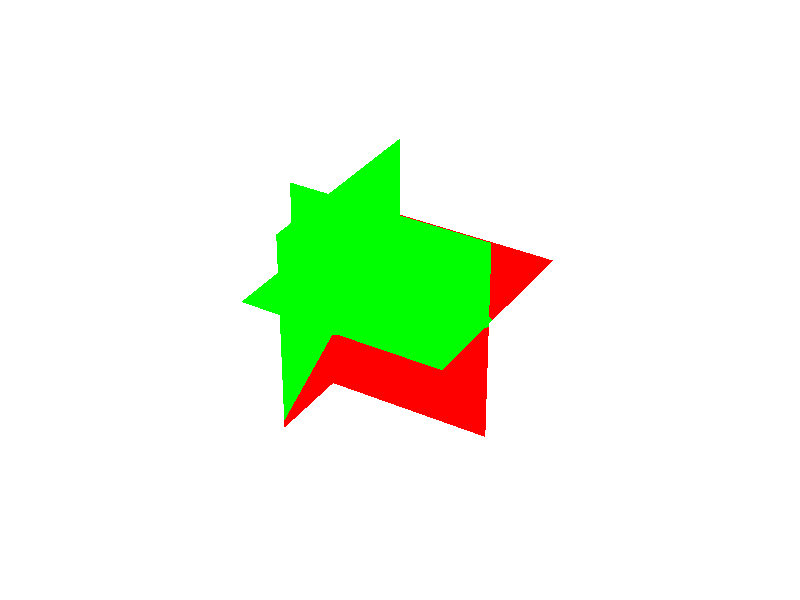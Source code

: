#version 3.7;
#include "shapes.inc"
background {color rgb<1.000000,1.000000,1.000000>}
camera {
perspective
right x*image_width/image_height
location <3.962000, 4.827000, -5.270000>
look_at <0.500000, 0.500000, 0.500000>
angle 25.000000
sky <0.000000, 1.000000, 0.000000>
}
light_source { <3.962000, 4.827000, -5.270000> rgb<1.000000, 1.000000, 1.000000> shadowless}

global_settings { assumed_gamma 2.2 }
union {

mesh2 {
  vertex_vectors {
    66,
    <0.200000000000,1.000000000000,0.263682432188>,
    <0.200000000000,0.990576173961,0.271920923559>,
    <0.200000000000,1.000000000000,0.282506298682>,
    <0.200000000000,0.372491969254,0.000000000000>,
    <0.200000000000,0.218621860908,0.072667256299>,
    <0.200000000000,0.220348301825,0.000000000000>,
    <0.200000000000,0.135259824861,0.000000000000>,
    <0.200000000000,0.135259824861,0.025868850448>,
    <0.200000000000,0.744676340010,0.000000000000>,
    <0.200000000000,0.749331489739,0.063993066893>,
    <0.200000000000,0.556581406767,0.000000000000>,
    <0.200000000000,0.588624568034,0.309400390631>,
    <0.200000000000,1.000000000000,0.312242205564>,
    <0.200000000000,0.822479702408,0.502963452710>,
    <0.200000000000,1.000000000000,0.603256387395>,
    <0.200000000000,0.122916146549,0.107733819997>,
    <0.200000000000,0.220685764652,0.162970331290>,
    <0.200000000000,0.917382683159,0.300401026856>,
    <0.200000000000,0.786437871427,0.000000000000>,
    <0.200000000000,0.000000000000,0.000000000000>,
    <0.200000000000,0.000000000000,0.038290374798>,
    <0.200000000000,0.288869193856,0.201491651412>,
    <0.200000000000,0.502075109563,0.033930014252>,
    <0.200000000000,0.536881607398,0.341610235767>,
    <0.200000000000,0.800283999067,0.000000000000>,
    <0.200000000000,1.000000000000,0.000000000000>,
    <0.200000000000,0.748107697292,0.460945797530>,
    <0.200000000000,0.588624568034,0.370843249917>,
    <0.200000000000,0.810884516404,0.477833217321>,
    <0.200000000000,0.800826605149,0.490730188690>,
    <0.200000000000,0.502075109563,0.000000000000>,
    <0.200000000000,0.195975409179,1.000000000000>,
    <0.200000000000,0.016949107104,0.760627076598>,
    <0.200000000000,0.000000000000,0.785583949841>,
    <0.200000000000,0.411551887774,0.456955465182>,
    <0.200000000000,0.530314240927,0.391530042883>,
    <0.200000000000,0.277087844467,0.291043938715>,
    <0.200000000000,0.000000000000,0.758512108833>,
    <0.200000000000,0.000000000000,0.519812098541>,
    <0.200000000000,0.054298546139,0.526587657518>,
    <0.200000000000,0.439833282667,1.000000000000>,
    <0.200000000000,0.406608156985,0.924902976434>,
    <0.200000000000,0.932602269664,0.675991392010>,
    <0.200000000000,1.000000000000,0.689319270570>,
    <0.200000000000,0.163961873901,0.180481183154>,
    <0.200000000000,0.000000000000,0.087521368267>,
    <0.200000000000,1.000000000000,0.893395879523>,
    <0.200000000000,1.000000000000,0.795923391048>,
    <0.200000000000,0.823859037125,0.961371414905>,
    <0.200000000000,0.784233994082,0.716990004997>,
    <0.200000000000,0.501186932227,0.598222097173>,
    <0.200000000000,0.556137942891,0.432228716311>,
    <0.200000000000,0.313949603279,0.594180129907>,
    <0.200000000000,0.097994970055,0.465152342222>,
    <0.200000000000,0.000000000000,0.433084131163>,
    <0.200000000000,0.524059488623,1.000000000000>,
    <0.200000000000,0.754573902165,1.000000000000>,
    <0.200000000000,0.485343463756,0.926602667059>,
    <0.200000000000,0.743618229991,0.979230380161>,
    <0.200000000000,0.765075313304,0.980338679613>,
    <0.200000000000,0.778407823755,1.000000000000>,
    <0.200000000000,0.000000000000,0.160579235976>,
    <0.200000000000,0.163961873901,0.254024207005>,
    <0.200000000000,1.000000000000,1.000000000000>,
    <0.200000000000,0.617424391798,0.651427439047>,
    <0.200000000000,0.000000000000,1.000000000000> 
  }
  texture_list {
    102,
    texture{pigment{rgb<1.000000000000,0.000000000000,0.000000000000>} finish {ambient 0.600000 diffuse 0.600000 reflection 0.000000}}
    texture{pigment{rgb<1.000000000000,0.000000000000,0.000000000000>} finish {ambient 0.600000 diffuse 0.600000 reflection 0.000000}}
    texture{pigment{rgb<1.000000000000,0.000000000000,0.000000000000>} finish {ambient 0.600000 diffuse 0.600000 reflection 0.000000}}
    texture{pigment{rgb<1.000000000000,0.000000000000,0.000000000000>} finish {ambient 0.600000 diffuse 0.600000 reflection 0.000000}}
    texture{pigment{rgb<1.000000000000,0.000000000000,0.000000000000>} finish {ambient 0.600000 diffuse 0.600000 reflection 0.000000}}
    texture{pigment{rgb<1.000000000000,0.000000000000,0.000000000000>} finish {ambient 0.600000 diffuse 0.600000 reflection 0.000000}}
    texture{pigment{rgb<1.000000000000,0.000000000000,0.000000000000>} finish {ambient 0.600000 diffuse 0.600000 reflection 0.000000}}
    texture{pigment{rgb<1.000000000000,0.000000000000,0.000000000000>} finish {ambient 0.600000 diffuse 0.600000 reflection 0.000000}}
    texture{pigment{rgb<1.000000000000,0.000000000000,0.000000000000>} finish {ambient 0.600000 diffuse 0.600000 reflection 0.000000}}
    texture{pigment{rgb<1.000000000000,0.000000000000,0.000000000000>} finish {ambient 0.600000 diffuse 0.600000 reflection 0.000000}}
    texture{pigment{rgb<1.000000000000,0.000000000000,0.000000000000>} finish {ambient 0.600000 diffuse 0.600000 reflection 0.000000}}
    texture{pigment{rgb<1.000000000000,0.000000000000,0.000000000000>} finish {ambient 0.600000 diffuse 0.600000 reflection 0.000000}}
    texture{pigment{rgb<1.000000000000,0.000000000000,0.000000000000>} finish {ambient 0.600000 diffuse 0.600000 reflection 0.000000}}
    texture{pigment{rgb<1.000000000000,0.000000000000,0.000000000000>} finish {ambient 0.600000 diffuse 0.600000 reflection 0.000000}}
    texture{pigment{rgb<1.000000000000,0.000000000000,0.000000000000>} finish {ambient 0.600000 diffuse 0.600000 reflection 0.000000}}
    texture{pigment{rgb<1.000000000000,0.000000000000,0.000000000000>} finish {ambient 0.600000 diffuse 0.600000 reflection 0.000000}}
    texture{pigment{rgb<1.000000000000,0.000000000000,0.000000000000>} finish {ambient 0.600000 diffuse 0.600000 reflection 0.000000}}
    texture{pigment{rgb<1.000000000000,0.000000000000,0.000000000000>} finish {ambient 0.600000 diffuse 0.600000 reflection 0.000000}}
    texture{pigment{rgb<1.000000000000,0.000000000000,0.000000000000>} finish {ambient 0.600000 diffuse 0.600000 reflection 0.000000}}
    texture{pigment{rgb<1.000000000000,0.000000000000,0.000000000000>} finish {ambient 0.600000 diffuse 0.600000 reflection 0.000000}}
    texture{pigment{rgb<1.000000000000,0.000000000000,0.000000000000>} finish {ambient 0.600000 diffuse 0.600000 reflection 0.000000}}
    texture{pigment{rgb<1.000000000000,0.000000000000,0.000000000000>} finish {ambient 0.600000 diffuse 0.600000 reflection 0.000000}}
    texture{pigment{rgb<1.000000000000,0.000000000000,0.000000000000>} finish {ambient 0.600000 diffuse 0.600000 reflection 0.000000}}
    texture{pigment{rgb<1.000000000000,0.000000000000,0.000000000000>} finish {ambient 0.600000 diffuse 0.600000 reflection 0.000000}}
    texture{pigment{rgb<1.000000000000,0.000000000000,0.000000000000>} finish {ambient 0.600000 diffuse 0.600000 reflection 0.000000}}
    texture{pigment{rgb<1.000000000000,0.000000000000,0.000000000000>} finish {ambient 0.600000 diffuse 0.600000 reflection 0.000000}}
    texture{pigment{rgb<1.000000000000,0.000000000000,0.000000000000>} finish {ambient 0.600000 diffuse 0.600000 reflection 0.000000}}
    texture{pigment{rgb<1.000000000000,0.000000000000,0.000000000000>} finish {ambient 0.600000 diffuse 0.600000 reflection 0.000000}}
    texture{pigment{rgb<1.000000000000,0.000000000000,0.000000000000>} finish {ambient 0.600000 diffuse 0.600000 reflection 0.000000}}
    texture{pigment{rgb<1.000000000000,0.000000000000,0.000000000000>} finish {ambient 0.600000 diffuse 0.600000 reflection 0.000000}}
    texture{pigment{rgb<1.000000000000,0.000000000000,0.000000000000>} finish {ambient 0.600000 diffuse 0.600000 reflection 0.000000}}
    texture{pigment{rgb<1.000000000000,0.000000000000,0.000000000000>} finish {ambient 0.600000 diffuse 0.600000 reflection 0.000000}}
    texture{pigment{rgb<1.000000000000,0.000000000000,0.000000000000>} finish {ambient 0.600000 diffuse 0.600000 reflection 0.000000}}
    texture{pigment{rgb<1.000000000000,0.000000000000,0.000000000000>} finish {ambient 0.600000 diffuse 0.600000 reflection 0.000000}}
    texture{pigment{rgb<1.000000000000,0.000000000000,0.000000000000>} finish {ambient 0.600000 diffuse 0.600000 reflection 0.000000}}
    texture{pigment{rgb<1.000000000000,0.000000000000,0.000000000000>} finish {ambient 0.600000 diffuse 0.600000 reflection 0.000000}}
    texture{pigment{rgb<1.000000000000,0.000000000000,0.000000000000>} finish {ambient 0.600000 diffuse 0.600000 reflection 0.000000}}
    texture{pigment{rgb<0.000000000000,1.000000000000,0.000000000000>} finish {ambient 0.600000 diffuse 0.600000 reflection 0.000000}}
    texture{pigment{rgb<0.000000000000,1.000000000000,0.000000000000>} finish {ambient 0.600000 diffuse 0.600000 reflection 0.000000}}
    texture{pigment{rgb<0.000000000000,1.000000000000,0.000000000000>} finish {ambient 0.600000 diffuse 0.600000 reflection 0.000000}}
    texture{pigment{rgb<0.000000000000,1.000000000000,0.000000000000>} finish {ambient 0.600000 diffuse 0.600000 reflection 0.000000}}
    texture{pigment{rgb<0.000000000000,1.000000000000,0.000000000000>} finish {ambient 0.600000 diffuse 0.600000 reflection 0.000000}}
    texture{pigment{rgb<0.000000000000,1.000000000000,0.000000000000>} finish {ambient 0.600000 diffuse 0.600000 reflection 0.000000}}
    texture{pigment{rgb<0.000000000000,1.000000000000,0.000000000000>} finish {ambient 0.600000 diffuse 0.600000 reflection 0.000000}}
    texture{pigment{rgb<0.000000000000,1.000000000000,0.000000000000>} finish {ambient 0.600000 diffuse 0.600000 reflection 0.000000}}
    texture{pigment{rgb<0.000000000000,1.000000000000,0.000000000000>} finish {ambient 0.600000 diffuse 0.600000 reflection 0.000000}}
    texture{pigment{rgb<0.000000000000,1.000000000000,0.000000000000>} finish {ambient 0.600000 diffuse 0.600000 reflection 0.000000}}
    texture{pigment{rgb<0.000000000000,1.000000000000,0.000000000000>} finish {ambient 0.600000 diffuse 0.600000 reflection 0.000000}}
    texture{pigment{rgb<0.000000000000,1.000000000000,0.000000000000>} finish {ambient 0.600000 diffuse 0.600000 reflection 0.000000}}
    texture{pigment{rgb<0.000000000000,1.000000000000,0.000000000000>} finish {ambient 0.600000 diffuse 0.600000 reflection 0.000000}}
    texture{pigment{rgb<0.000000000000,1.000000000000,0.000000000000>} finish {ambient 0.600000 diffuse 0.600000 reflection 0.000000}}
    texture{pigment{rgb<0.000000000000,1.000000000000,0.000000000000>} finish {ambient 0.600000 diffuse 0.600000 reflection 0.000000}}
    texture{pigment{rgb<0.000000000000,1.000000000000,0.000000000000>} finish {ambient 0.600000 diffuse 0.600000 reflection 0.000000}}
    texture{pigment{rgb<0.000000000000,1.000000000000,0.000000000000>} finish {ambient 0.600000 diffuse 0.600000 reflection 0.000000}}
    texture{pigment{rgb<0.000000000000,1.000000000000,0.000000000000>} finish {ambient 0.600000 diffuse 0.600000 reflection 0.000000}}
    texture{pigment{rgb<0.000000000000,1.000000000000,0.000000000000>} finish {ambient 0.600000 diffuse 0.600000 reflection 0.000000}}
    texture{pigment{rgb<0.000000000000,1.000000000000,0.000000000000>} finish {ambient 0.600000 diffuse 0.600000 reflection 0.000000}}
    texture{pigment{rgb<0.000000000000,1.000000000000,0.000000000000>} finish {ambient 0.600000 diffuse 0.600000 reflection 0.000000}}
    texture{pigment{rgb<0.000000000000,1.000000000000,0.000000000000>} finish {ambient 0.600000 diffuse 0.600000 reflection 0.000000}}
    texture{pigment{rgb<0.000000000000,1.000000000000,0.000000000000>} finish {ambient 0.600000 diffuse 0.600000 reflection 0.000000}}
    texture{pigment{rgb<0.000000000000,1.000000000000,0.000000000000>} finish {ambient 0.600000 diffuse 0.600000 reflection 0.000000}}
    texture{pigment{rgb<0.000000000000,1.000000000000,0.000000000000>} finish {ambient 0.600000 diffuse 0.600000 reflection 0.000000}}
    texture{pigment{rgb<0.000000000000,1.000000000000,0.000000000000>} finish {ambient 0.600000 diffuse 0.600000 reflection 0.000000}}
    texture{pigment{rgb<0.000000000000,1.000000000000,0.000000000000>} finish {ambient 0.600000 diffuse 0.600000 reflection 0.000000}}
    texture{pigment{rgb<0.000000000000,1.000000000000,0.000000000000>} finish {ambient 0.600000 diffuse 0.600000 reflection 0.000000}}
    texture{pigment{rgb<0.000000000000,1.000000000000,0.000000000000>} finish {ambient 0.600000 diffuse 0.600000 reflection 0.000000}}
    texture{pigment{rgb<0.000000000000,1.000000000000,0.000000000000>} finish {ambient 0.600000 diffuse 0.600000 reflection 0.000000}}
    texture{pigment{rgb<0.000000000000,1.000000000000,0.000000000000>} finish {ambient 0.600000 diffuse 0.600000 reflection 0.000000}}
    texture{pigment{rgb<0.000000000000,1.000000000000,0.000000000000>} finish {ambient 0.600000 diffuse 0.600000 reflection 0.000000}}
    texture{pigment{rgb<0.000000000000,1.000000000000,0.000000000000>} finish {ambient 0.600000 diffuse 0.600000 reflection 0.000000}}
    texture{pigment{rgb<0.000000000000,1.000000000000,0.000000000000>} finish {ambient 0.600000 diffuse 0.600000 reflection 0.000000}}
    texture{pigment{rgb<0.000000000000,1.000000000000,0.000000000000>} finish {ambient 0.600000 diffuse 0.600000 reflection 0.000000}}
    texture{pigment{rgb<0.000000000000,1.000000000000,0.000000000000>} finish {ambient 0.600000 diffuse 0.600000 reflection 0.000000}}
    texture{pigment{rgb<0.000000000000,1.000000000000,0.000000000000>} finish {ambient 0.600000 diffuse 0.600000 reflection 0.000000}}
    texture{pigment{rgb<0.000000000000,1.000000000000,0.000000000000>} finish {ambient 0.600000 diffuse 0.600000 reflection 0.000000}}
    texture{pigment{rgb<0.000000000000,1.000000000000,0.000000000000>} finish {ambient 0.600000 diffuse 0.600000 reflection 0.000000}}
    texture{pigment{rgb<0.000000000000,1.000000000000,0.000000000000>} finish {ambient 0.600000 diffuse 0.600000 reflection 0.000000}}
    texture{pigment{rgb<0.000000000000,1.000000000000,0.000000000000>} finish {ambient 0.600000 diffuse 0.600000 reflection 0.000000}}
    texture{pigment{rgb<0.000000000000,1.000000000000,0.000000000000>} finish {ambient 0.600000 diffuse 0.600000 reflection 0.000000}}
    texture{pigment{rgb<0.000000000000,1.000000000000,0.000000000000>} finish {ambient 0.600000 diffuse 0.600000 reflection 0.000000}}
    texture{pigment{rgb<0.000000000000,1.000000000000,0.000000000000>} finish {ambient 0.600000 diffuse 0.600000 reflection 0.000000}}
    texture{pigment{rgb<0.000000000000,1.000000000000,0.000000000000>} finish {ambient 0.600000 diffuse 0.600000 reflection 0.000000}}
    texture{pigment{rgb<0.000000000000,1.000000000000,0.000000000000>} finish {ambient 0.600000 diffuse 0.600000 reflection 0.000000}}
    texture{pigment{rgb<0.000000000000,1.000000000000,0.000000000000>} finish {ambient 0.600000 diffuse 0.600000 reflection 0.000000}}
    texture{pigment{rgb<0.000000000000,1.000000000000,0.000000000000>} finish {ambient 0.600000 diffuse 0.600000 reflection 0.000000}}
    texture{pigment{rgb<0.000000000000,1.000000000000,0.000000000000>} finish {ambient 0.600000 diffuse 0.600000 reflection 0.000000}}
    texture{pigment{rgb<0.000000000000,1.000000000000,0.000000000000>} finish {ambient 0.600000 diffuse 0.600000 reflection 0.000000}}
    texture{pigment{rgb<0.000000000000,1.000000000000,0.000000000000>} finish {ambient 0.600000 diffuse 0.600000 reflection 0.000000}}
    texture{pigment{rgb<0.000000000000,1.000000000000,0.000000000000>} finish {ambient 0.600000 diffuse 0.600000 reflection 0.000000}}
    texture{pigment{rgb<0.000000000000,1.000000000000,0.000000000000>} finish {ambient 0.600000 diffuse 0.600000 reflection 0.000000}}
    texture{pigment{rgb<0.000000000000,1.000000000000,0.000000000000>} finish {ambient 0.600000 diffuse 0.600000 reflection 0.000000}}
    texture{pigment{rgb<0.000000000000,1.000000000000,0.000000000000>} finish {ambient 0.600000 diffuse 0.600000 reflection 0.000000}}
    texture{pigment{rgb<0.000000000000,1.000000000000,0.000000000000>} finish {ambient 0.600000 diffuse 0.600000 reflection 0.000000}}
    texture{pigment{rgb<0.000000000000,1.000000000000,0.000000000000>} finish {ambient 0.600000 diffuse 0.600000 reflection 0.000000}}
    texture{pigment{rgb<0.000000000000,1.000000000000,0.000000000000>} finish {ambient 0.600000 diffuse 0.600000 reflection 0.000000}}
    texture{pigment{rgb<0.000000000000,1.000000000000,0.000000000000>} finish {ambient 0.600000 diffuse 0.600000 reflection 0.000000}}
    texture{pigment{rgb<0.000000000000,1.000000000000,0.000000000000>} finish {ambient 0.600000 diffuse 0.600000 reflection 0.000000}}
    texture{pigment{rgb<0.000000000000,1.000000000000,0.000000000000>} finish {ambient 0.600000 diffuse 0.600000 reflection 0.000000}}
    texture{pigment{rgb<0.000000000000,1.000000000000,0.000000000000>} finish {ambient 0.600000 diffuse 0.600000 reflection 0.000000}}
    texture{pigment{rgb<0.000000000000,1.000000000000,0.000000000000>} finish {ambient 0.600000 diffuse 0.600000 reflection 0.000000}}
    texture{pigment{rgb<0.000000000000,1.000000000000,0.000000000000>} finish {ambient 0.600000 diffuse 0.600000 reflection 0.000000}}
    texture{pigment{rgb<0.000000000000,1.000000000000,0.000000000000>} finish {ambient 0.600000 diffuse 0.600000 reflection 0.000000}}
  }
  face_indices {
    102,
    <0,1,2>,0,
    <3,4,5>,1,
    <6,7,5>,2,
    <8,9,10>,3,
    <10,9,11>,4,
    <7,5,4>,5,
    <12,13,14>,6,
    <15,4,16>,7,
    <1,17,18>,8,
    <18,17,9>,9,
    <19,20,6>,10,
    <6,20,7>,11,
    <21,22,23>,12,
    <24,0,25>,13,
    <3,4,22>,14,
    <22,4,21>,15,
    <17,26,27>,16,
    <28,26,2>,17,
    <2,26,17>,18,
    <9,27,11>,19,
    <13,28,29>,20,
    <4,16,21>,21,
    <15,20,4>,22,
    <4,20,7>,23,
    <30,10,22>,24,
    <9,17,27>,25,
    <2,1,17>,26,
    <28,26,29>,27,
    <3,30,22>,28,
    <8,18,9>,29,
    <12,2,13>,30,
    <13,2,28>,31,
    <18,24,1>,32,
    <1,24,0>,33,
    <11,23,27>,34,
    <23,22,11>,35,
    <11,22,10>,36,
    <31,32,31>,37,
    <31,32,33>,38,
    <34,35,36>,39,
    <37,38,32>,40,
    <32,38,39>,41,
    <31,40,31>,42,
    <31,40,41>,43,
    <14,42,43>,44,
    <31,41,32>,45,
    <15,20,44>,46,
    <44,20,45>,47,
    <46,47,48>,48,
    <29,49,13>,49,
    <34,35,50>,50,
    <50,35,51>,51,
    <31,31,31>,52,
    <14,13,42>,53,
    <42,47,43>,54,
    <15,44,16>,55,
    <52,34,50>,56,
    <34,53,36>,57,
    <38,54,39>,58,
    <55,56,57>,59,
    <57,56,58>,60,
    <37,32,33>,61,
    <59,48,60>,62,
    <61,62,45>,63,
    <45,62,44>,64,
    <46,48,63>,65,
    <63,48,60>,66,
    <62,21,36>,67,
    <62,16,44>,68,
    <61,54,62>,69,
    <35,36,23>,70,
    <23,36,21>,71,
    <27,35,51>,72,
    <29,26,64>,73,
    <64,26,51>,74,
    <64,50,51>,75,
    <53,34,39>,76,
    <39,34,52>,77,
    <55,40,57>,78,
    <54,62,53>,79,
    <53,62,36>,80,
    <41,52,57>,81,
    <57,52,50>,82,
    <52,39,32>,83,
    <21,62,16>,84,
    <54,39,53>,85,
    <57,64,58>,86,
    <49,59,58>,87,
    <56,59,58>,88,
    <29,49,64>,89,
    <64,49,58>,90,
    <59,42,48>,91,
    <48,42,47>,92,
    <27,23,35>,93,
    <49,13,59>,94,
    <59,13,42>,95,
    <56,59,60>,96,
    <26,27,51>,97,
    <64,57,50>,98,
    <40,41,57>,99,
    <31,33,65>,100,
    <32,41,52>,101 
  }
}
mesh2 {
  vertex_vectors {
    64,
    <0.264344075095,0.400000000000,0.090459085695>,
    <0.413180085234,0.400000000000,0.093665305048>,
    <0.335073483879,0.400000000000,0.000000000000>,
    <0.467824905774,0.400000000000,0.000000000000>,
    <0.208080189267,0.400000000000,0.000000000000>,
    <0.533748835864,0.400000000000,0.174354005938>,
    <0.703474714338,0.400000000000,0.000000000000>,
    <0.759903030761,0.400000000000,0.486735773925>,
    <0.724581924429,0.400000000000,0.472702097819>,
    <0.757472480225,0.400000000000,0.314281041805>,
    <0.924417452966,0.400000000000,0.279030364647>,
    <0.821038794094,0.400000000000,0.056448461689>,
    <1.000000000000,0.400000000000,0.582130382145>,
    <1.000000000000,0.400000000000,0.507744864412>,
    <0.806976610408,0.400000000000,0.505438907506>,
    <1.000000000000,0.400000000000,0.395998337166>,
    <0.789599663921,0.400000000000,0.000000000000>,
    <1.000000000000,0.400000000000,0.000000000000>,
    <1.000000000000,0.400000000000,0.081946754052>,
    <1.000000000000,0.400000000000,0.221356745374>,
    <0.755900674136,0.400000000000,0.000000000000>,
    <0.676784415358,0.400000000000,0.137334080706>,
    <0.003898418349,0.400000000000,0.186362287154>,
    <0.266192541741,0.400000000000,0.290576202135>,
    <0.429825647572,0.400000000000,0.355590417316>,
    <0.001729739023,0.400000000000,0.183941163808>,
    <0.000000000000,0.400000000000,0.184813379260>,
    <0.521786730054,0.400000000000,0.392128118990>,
    <0.000000000000,0.400000000000,0.000624071195>,
    <0.000000000000,0.400000000000,0.000000000000>,
    <0.001729739023,0.400000000000,0.000000000000>,
    <0.720665034987,0.400000000000,0.559788745618>,
    <0.759469936889,0.400000000000,0.602588990924>,
    <0.742230157008,0.400000000000,0.508125175775>,
    <0.330243298469,0.400000000000,1.000000000000>,
    <0.488589801194,0.400000000000,0.623063911894>,
    <0.529285749551,0.400000000000,1.000000000000>,
    <0.758893541429,0.400000000000,0.506642891048>,
    <0.151133444924,0.400000000000,0.461223938351>,
    <0.043034296768,0.400000000000,0.456588668583>,
    <1.000000000000,0.400000000000,0.754746011577>,
    <0.788624747205,0.400000000000,0.535891853752>,
    <0.833888037597,0.400000000000,0.919971817454>,
    <0.750708394885,0.400000000000,0.891287608358>,
    <0.752945482279,0.400000000000,1.000000000000>,
    <0.249297190994,0.400000000000,1.000000000000>,
    <0.125195677714,0.400000000000,1.000000000000>,
    <0.193545664764,0.400000000000,0.917735221257>,
    <0.259766621932,0.400000000000,0.962692443023>,
    <0.619692835544,0.400000000000,1.000000000000>,
    <0.499109864315,0.400000000000,0.473901143052>,
    <0.462117905030,0.400000000000,0.435981392370>,
    <0.452645546700,0.400000000000,0.488114644919>,
    <0.000000000000,0.400000000000,0.530732534978>,
    <0.000000000000,0.400000000000,0.707074009218>,
    <0.353513516203,0.400000000000,0.510809889374>,
    <0.000000000000,0.400000000000,0.186990664414>,
    <0.000000000000,0.400000000000,0.202854334887>,
    <0.000000000000,0.400000000000,0.461750336639>,
    <1.000000000000,0.400000000000,0.919655872937>,
    <0.000000000000,0.400000000000,1.000000000000>,
    <0.000000000000,0.400000000000,0.892482178441>,
    <1.000000000000,0.400000000000,1.000000000000>,
    <0.833888037597,0.400000000000,1.000000000000> 
  }
  texture_list {
    93,
    texture{pigment{rgb<1.000000000000,0.000000000000,0.000000000000>} finish {ambient 0.600000 diffuse 0.600000 reflection 0.000000}}
    texture{pigment{rgb<1.000000000000,0.000000000000,0.000000000000>} finish {ambient 0.600000 diffuse 0.600000 reflection 0.000000}}
    texture{pigment{rgb<1.000000000000,0.000000000000,0.000000000000>} finish {ambient 0.600000 diffuse 0.600000 reflection 0.000000}}
    texture{pigment{rgb<1.000000000000,0.000000000000,0.000000000000>} finish {ambient 0.600000 diffuse 0.600000 reflection 0.000000}}
    texture{pigment{rgb<1.000000000000,0.000000000000,0.000000000000>} finish {ambient 0.600000 diffuse 0.600000 reflection 0.000000}}
    texture{pigment{rgb<1.000000000000,0.000000000000,0.000000000000>} finish {ambient 0.600000 diffuse 0.600000 reflection 0.000000}}
    texture{pigment{rgb<1.000000000000,0.000000000000,0.000000000000>} finish {ambient 0.600000 diffuse 0.600000 reflection 0.000000}}
    texture{pigment{rgb<1.000000000000,0.000000000000,0.000000000000>} finish {ambient 0.600000 diffuse 0.600000 reflection 0.000000}}
    texture{pigment{rgb<1.000000000000,0.000000000000,0.000000000000>} finish {ambient 0.600000 diffuse 0.600000 reflection 0.000000}}
    texture{pigment{rgb<1.000000000000,0.000000000000,0.000000000000>} finish {ambient 0.600000 diffuse 0.600000 reflection 0.000000}}
    texture{pigment{rgb<1.000000000000,0.000000000000,0.000000000000>} finish {ambient 0.600000 diffuse 0.600000 reflection 0.000000}}
    texture{pigment{rgb<1.000000000000,0.000000000000,0.000000000000>} finish {ambient 0.600000 diffuse 0.600000 reflection 0.000000}}
    texture{pigment{rgb<1.000000000000,0.000000000000,0.000000000000>} finish {ambient 0.600000 diffuse 0.600000 reflection 0.000000}}
    texture{pigment{rgb<1.000000000000,0.000000000000,0.000000000000>} finish {ambient 0.600000 diffuse 0.600000 reflection 0.000000}}
    texture{pigment{rgb<1.000000000000,0.000000000000,0.000000000000>} finish {ambient 0.600000 diffuse 0.600000 reflection 0.000000}}
    texture{pigment{rgb<1.000000000000,0.000000000000,0.000000000000>} finish {ambient 0.600000 diffuse 0.600000 reflection 0.000000}}
    texture{pigment{rgb<1.000000000000,0.000000000000,0.000000000000>} finish {ambient 0.600000 diffuse 0.600000 reflection 0.000000}}
    texture{pigment{rgb<1.000000000000,0.000000000000,0.000000000000>} finish {ambient 0.600000 diffuse 0.600000 reflection 0.000000}}
    texture{pigment{rgb<1.000000000000,0.000000000000,0.000000000000>} finish {ambient 0.600000 diffuse 0.600000 reflection 0.000000}}
    texture{pigment{rgb<1.000000000000,0.000000000000,0.000000000000>} finish {ambient 0.600000 diffuse 0.600000 reflection 0.000000}}
    texture{pigment{rgb<1.000000000000,0.000000000000,0.000000000000>} finish {ambient 0.600000 diffuse 0.600000 reflection 0.000000}}
    texture{pigment{rgb<1.000000000000,0.000000000000,0.000000000000>} finish {ambient 0.600000 diffuse 0.600000 reflection 0.000000}}
    texture{pigment{rgb<1.000000000000,0.000000000000,0.000000000000>} finish {ambient 0.600000 diffuse 0.600000 reflection 0.000000}}
    texture{pigment{rgb<1.000000000000,0.000000000000,0.000000000000>} finish {ambient 0.600000 diffuse 0.600000 reflection 0.000000}}
    texture{pigment{rgb<1.000000000000,0.000000000000,0.000000000000>} finish {ambient 0.600000 diffuse 0.600000 reflection 0.000000}}
    texture{pigment{rgb<1.000000000000,0.000000000000,0.000000000000>} finish {ambient 0.600000 diffuse 0.600000 reflection 0.000000}}
    texture{pigment{rgb<1.000000000000,0.000000000000,0.000000000000>} finish {ambient 0.600000 diffuse 0.600000 reflection 0.000000}}
    texture{pigment{rgb<1.000000000000,0.000000000000,0.000000000000>} finish {ambient 0.600000 diffuse 0.600000 reflection 0.000000}}
    texture{pigment{rgb<1.000000000000,0.000000000000,0.000000000000>} finish {ambient 0.600000 diffuse 0.600000 reflection 0.000000}}
    texture{pigment{rgb<1.000000000000,0.000000000000,0.000000000000>} finish {ambient 0.600000 diffuse 0.600000 reflection 0.000000}}
    texture{pigment{rgb<1.000000000000,0.000000000000,0.000000000000>} finish {ambient 0.600000 diffuse 0.600000 reflection 0.000000}}
    texture{pigment{rgb<1.000000000000,0.000000000000,0.000000000000>} finish {ambient 0.600000 diffuse 0.600000 reflection 0.000000}}
    texture{pigment{rgb<1.000000000000,0.000000000000,0.000000000000>} finish {ambient 0.600000 diffuse 0.600000 reflection 0.000000}}
    texture{pigment{rgb<1.000000000000,0.000000000000,0.000000000000>} finish {ambient 0.600000 diffuse 0.600000 reflection 0.000000}}
    texture{pigment{rgb<1.000000000000,0.000000000000,0.000000000000>} finish {ambient 0.600000 diffuse 0.600000 reflection 0.000000}}
    texture{pigment{rgb<1.000000000000,0.000000000000,0.000000000000>} finish {ambient 0.600000 diffuse 0.600000 reflection 0.000000}}
    texture{pigment{rgb<1.000000000000,0.000000000000,0.000000000000>} finish {ambient 0.600000 diffuse 0.600000 reflection 0.000000}}
    texture{pigment{rgb<0.000000000000,1.000000000000,0.000000000000>} finish {ambient 0.600000 diffuse 0.600000 reflection 0.000000}}
    texture{pigment{rgb<0.000000000000,1.000000000000,0.000000000000>} finish {ambient 0.600000 diffuse 0.600000 reflection 0.000000}}
    texture{pigment{rgb<0.000000000000,1.000000000000,0.000000000000>} finish {ambient 0.600000 diffuse 0.600000 reflection 0.000000}}
    texture{pigment{rgb<0.000000000000,1.000000000000,0.000000000000>} finish {ambient 0.600000 diffuse 0.600000 reflection 0.000000}}
    texture{pigment{rgb<0.000000000000,1.000000000000,0.000000000000>} finish {ambient 0.600000 diffuse 0.600000 reflection 0.000000}}
    texture{pigment{rgb<0.000000000000,1.000000000000,0.000000000000>} finish {ambient 0.600000 diffuse 0.600000 reflection 0.000000}}
    texture{pigment{rgb<0.000000000000,1.000000000000,0.000000000000>} finish {ambient 0.600000 diffuse 0.600000 reflection 0.000000}}
    texture{pigment{rgb<0.000000000000,1.000000000000,0.000000000000>} finish {ambient 0.600000 diffuse 0.600000 reflection 0.000000}}
    texture{pigment{rgb<0.000000000000,1.000000000000,0.000000000000>} finish {ambient 0.600000 diffuse 0.600000 reflection 0.000000}}
    texture{pigment{rgb<0.000000000000,1.000000000000,0.000000000000>} finish {ambient 0.600000 diffuse 0.600000 reflection 0.000000}}
    texture{pigment{rgb<0.000000000000,1.000000000000,0.000000000000>} finish {ambient 0.600000 diffuse 0.600000 reflection 0.000000}}
    texture{pigment{rgb<0.000000000000,1.000000000000,0.000000000000>} finish {ambient 0.600000 diffuse 0.600000 reflection 0.000000}}
    texture{pigment{rgb<0.000000000000,1.000000000000,0.000000000000>} finish {ambient 0.600000 diffuse 0.600000 reflection 0.000000}}
    texture{pigment{rgb<0.000000000000,1.000000000000,0.000000000000>} finish {ambient 0.600000 diffuse 0.600000 reflection 0.000000}}
    texture{pigment{rgb<0.000000000000,1.000000000000,0.000000000000>} finish {ambient 0.600000 diffuse 0.600000 reflection 0.000000}}
    texture{pigment{rgb<0.000000000000,1.000000000000,0.000000000000>} finish {ambient 0.600000 diffuse 0.600000 reflection 0.000000}}
    texture{pigment{rgb<0.000000000000,1.000000000000,0.000000000000>} finish {ambient 0.600000 diffuse 0.600000 reflection 0.000000}}
    texture{pigment{rgb<0.000000000000,1.000000000000,0.000000000000>} finish {ambient 0.600000 diffuse 0.600000 reflection 0.000000}}
    texture{pigment{rgb<0.000000000000,1.000000000000,0.000000000000>} finish {ambient 0.600000 diffuse 0.600000 reflection 0.000000}}
    texture{pigment{rgb<0.000000000000,1.000000000000,0.000000000000>} finish {ambient 0.600000 diffuse 0.600000 reflection 0.000000}}
    texture{pigment{rgb<0.000000000000,1.000000000000,0.000000000000>} finish {ambient 0.600000 diffuse 0.600000 reflection 0.000000}}
    texture{pigment{rgb<0.000000000000,1.000000000000,0.000000000000>} finish {ambient 0.600000 diffuse 0.600000 reflection 0.000000}}
    texture{pigment{rgb<0.000000000000,1.000000000000,0.000000000000>} finish {ambient 0.600000 diffuse 0.600000 reflection 0.000000}}
    texture{pigment{rgb<0.000000000000,1.000000000000,0.000000000000>} finish {ambient 0.600000 diffuse 0.600000 reflection 0.000000}}
    texture{pigment{rgb<0.000000000000,1.000000000000,0.000000000000>} finish {ambient 0.600000 diffuse 0.600000 reflection 0.000000}}
    texture{pigment{rgb<0.000000000000,1.000000000000,0.000000000000>} finish {ambient 0.600000 diffuse 0.600000 reflection 0.000000}}
    texture{pigment{rgb<0.000000000000,1.000000000000,0.000000000000>} finish {ambient 0.600000 diffuse 0.600000 reflection 0.000000}}
    texture{pigment{rgb<0.000000000000,1.000000000000,0.000000000000>} finish {ambient 0.600000 diffuse 0.600000 reflection 0.000000}}
    texture{pigment{rgb<0.000000000000,1.000000000000,0.000000000000>} finish {ambient 0.600000 diffuse 0.600000 reflection 0.000000}}
    texture{pigment{rgb<0.000000000000,1.000000000000,0.000000000000>} finish {ambient 0.600000 diffuse 0.600000 reflection 0.000000}}
    texture{pigment{rgb<0.000000000000,1.000000000000,0.000000000000>} finish {ambient 0.600000 diffuse 0.600000 reflection 0.000000}}
    texture{pigment{rgb<0.000000000000,1.000000000000,0.000000000000>} finish {ambient 0.600000 diffuse 0.600000 reflection 0.000000}}
    texture{pigment{rgb<0.000000000000,1.000000000000,0.000000000000>} finish {ambient 0.600000 diffuse 0.600000 reflection 0.000000}}
    texture{pigment{rgb<0.000000000000,1.000000000000,0.000000000000>} finish {ambient 0.600000 diffuse 0.600000 reflection 0.000000}}
    texture{pigment{rgb<0.000000000000,1.000000000000,0.000000000000>} finish {ambient 0.600000 diffuse 0.600000 reflection 0.000000}}
    texture{pigment{rgb<0.000000000000,1.000000000000,0.000000000000>} finish {ambient 0.600000 diffuse 0.600000 reflection 0.000000}}
    texture{pigment{rgb<0.000000000000,1.000000000000,0.000000000000>} finish {ambient 0.600000 diffuse 0.600000 reflection 0.000000}}
    texture{pigment{rgb<0.000000000000,1.000000000000,0.000000000000>} finish {ambient 0.600000 diffuse 0.600000 reflection 0.000000}}
    texture{pigment{rgb<0.000000000000,1.000000000000,0.000000000000>} finish {ambient 0.600000 diffuse 0.600000 reflection 0.000000}}
    texture{pigment{rgb<0.000000000000,1.000000000000,0.000000000000>} finish {ambient 0.600000 diffuse 0.600000 reflection 0.000000}}
    texture{pigment{rgb<0.000000000000,1.000000000000,0.000000000000>} finish {ambient 0.600000 diffuse 0.600000 reflection 0.000000}}
    texture{pigment{rgb<0.000000000000,1.000000000000,0.000000000000>} finish {ambient 0.600000 diffuse 0.600000 reflection 0.000000}}
    texture{pigment{rgb<0.000000000000,1.000000000000,0.000000000000>} finish {ambient 0.600000 diffuse 0.600000 reflection 0.000000}}
    texture{pigment{rgb<0.000000000000,1.000000000000,0.000000000000>} finish {ambient 0.600000 diffuse 0.600000 reflection 0.000000}}
    texture{pigment{rgb<0.000000000000,1.000000000000,0.000000000000>} finish {ambient 0.600000 diffuse 0.600000 reflection 0.000000}}
    texture{pigment{rgb<0.000000000000,1.000000000000,0.000000000000>} finish {ambient 0.600000 diffuse 0.600000 reflection 0.000000}}
    texture{pigment{rgb<0.000000000000,1.000000000000,0.000000000000>} finish {ambient 0.600000 diffuse 0.600000 reflection 0.000000}}
    texture{pigment{rgb<0.000000000000,1.000000000000,0.000000000000>} finish {ambient 0.600000 diffuse 0.600000 reflection 0.000000}}
    texture{pigment{rgb<0.000000000000,1.000000000000,0.000000000000>} finish {ambient 0.600000 diffuse 0.600000 reflection 0.000000}}
    texture{pigment{rgb<0.000000000000,1.000000000000,0.000000000000>} finish {ambient 0.600000 diffuse 0.600000 reflection 0.000000}}
    texture{pigment{rgb<0.000000000000,1.000000000000,0.000000000000>} finish {ambient 0.600000 diffuse 0.600000 reflection 0.000000}}
    texture{pigment{rgb<0.000000000000,1.000000000000,0.000000000000>} finish {ambient 0.600000 diffuse 0.600000 reflection 0.000000}}
    texture{pigment{rgb<0.000000000000,1.000000000000,0.000000000000>} finish {ambient 0.600000 diffuse 0.600000 reflection 0.000000}}
    texture{pigment{rgb<0.000000000000,1.000000000000,0.000000000000>} finish {ambient 0.600000 diffuse 0.600000 reflection 0.000000}}
    texture{pigment{rgb<0.000000000000,1.000000000000,0.000000000000>} finish {ambient 0.600000 diffuse 0.600000 reflection 0.000000}}
    texture{pigment{rgb<0.000000000000,1.000000000000,0.000000000000>} finish {ambient 0.600000 diffuse 0.600000 reflection 0.000000}}
  }
  face_indices {
    93,
    <0,1,2>,0,
    <2,1,3>,1,
    <4,0,2>,2,
    <5,6,3>,3,
    <1,5,3>,4,
    <7,8,9>,5,
    <10,7,11>,6,
    <11,7,9>,7,
    <12,13,14>,8,
    <15,13,14>,9,
    <16,11,17>,10,
    <17,11,18>,11,
    <10,11,19>,12,
    <20,6,21>,13,
    <0,22,23>,14,
    <1,24,23>,15,
    <4,25,0>,16,
    <0,25,22>,17,
    <15,19,10>,18,
    <25,26,22>,19,
    <9,11,21>,20,
    <8,27,9>,21,
    <9,27,21>,22,
    <15,14,10>,23,
    <10,14,7>,24,
    <11,20,21>,25,
    <1,24,5>,26,
    <5,24,27>,27,
    <28,29,30>,28,
    <28,26,30>,29,
    <30,26,25>,30,
    <20,11,16>,31,
    <19,11,18>,32,
    <1,0,23>,33,
    <5,27,6>,34,
    <6,27,21>,35,
    <30,25,4>,36,
    <31,32,33>,37,
    <34,35,36>,38,
    <37,32,33>,39,
    <38,39,24>,40,
    <24,39,23>,41,
    <12,14,40>,42,
    <40,14,41>,43,
    <42,32,43>,44,
    <42,44,43>,45,
    <41,32,37>,46,
    <14,7,37>,47,
    <45,46,47>,48,
    <14,41,37>,49,
    <34,45,48>,50,
    <31,36,32>,51,
    <32,36,49>,52,
    <45,47,48>,53,
    <31,35,36>,54,
    <50,51,52>,55,
    <53,38,39>,56,
    <32,49,43>,57,
    <54,55,53>,58,
    <53,55,38>,59,
    <38,51,24>,60,
    <8,27,33>,61,
    <33,27,50>,62,
    <56,57,22>,63,
    <7,37,33>,64,
    <57,39,22>,65,
    <22,39,23>,66,
    <58,39,53>,67,
    <40,59,42>,68,
    <38,55,51>,69,
    <60,61,46>,70,
    <40,41,42>,71,
    <42,41,32>,72,
    <31,35,33>,73,
    <33,35,50>,74,
    <47,54,55>,75,
    <55,51,52>,76,
    <56,26,22>,77,
    <49,44,43>,78,
    <27,51,24>,79,
    <8,7,33>,80,
    <27,50,51>,81,
    <58,57,39>,82,
    <62,59,63>,83,
    <63,59,42>,84,
    <63,42,44>,85,
    <61,46,54>,86,
    <54,46,47>,87,
    <35,50,52>,88,
    <48,52,47>,89,
    <47,52,55>,90,
    <52,48,35>,91,
    <35,48,34>,92 
  }
}
mesh2 {
  vertex_vectors {
    71,
    <0.966365391584,0.972099990770,0.600000000000>,
    <0.740703008186,0.903510530654,0.600000000000>,
    <0.870205473526,0.769635001140,0.600000000000>,
    <1.000000000000,0.935426167206,0.600000000000>,
    <1.000000000000,0.989538774251,0.600000000000>,
    <0.296957421234,1.000000000000,0.600000000000>,
    <0.275619821720,0.941055873137,0.600000000000>,
    <0.191804057285,1.000000000000,0.600000000000>,
    <1.000000000000,0.655981319045,0.600000000000>,
    <0.710644838266,0.635120946257,0.600000000000>,
    <0.699790014664,0.642754690383,0.600000000000>,
    <1.000000000000,0.431629544887,0.600000000000>,
    <0.873529555882,0.520570926652,0.600000000000>,
    <0.522435580367,0.767480657455,0.600000000000>,
    <0.490396606817,0.790012329560,0.600000000000>,
    <0.666676716734,1.000000000000,0.600000000000>,
    <0.956094139848,1.000000000000,0.600000000000>,
    <0.990280027220,1.000000000000,0.600000000000>,
    <0.336014872633,1.000000000000,0.600000000000>,
    <0.413551060514,0.844054593096,0.600000000000>,
    <1.000000000000,1.000000000000,0.600000000000>,
    <0.411348963199,1.000000000000,0.600000000000>,
    <0.456628395456,0.739749581611,0.600000000000>,
    <0.474118441447,0.737627739042,0.600000000000>,
    <0.470359043264,0.754079519171,0.600000000000>,
    <0.697225797505,0.385195121698,0.600000000000>,
    <0.759397680643,0.400562332404,0.600000000000>,
    <0.609419681667,0.189844124922,0.600000000000>,
    <0.431660649979,0.480683398530,0.600000000000>,
    <0.490090431679,0.409917075360,0.600000000000>,
    <0.514522255952,0.470630864480,0.600000000000>,
    <0.784774254794,0.148898495281,0.600000000000>,
    <1.000000000000,0.296523199525,0.600000000000>,
    <0.843187915633,0.361426577978,0.600000000000>,
    <0.098366189976,0.000000000000,0.600000000000>,
    <0.116675655523,0.115768226536,0.600000000000>,
    <0.248482391676,0.000000000000,0.600000000000>,
    <0.697513870132,0.631283917999,0.600000000000>,
    <0.696804643917,0.634759156007,0.600000000000>,
    <0.890624375379,0.141818754083,0.600000000000>,
    <0.797917942947,0.041094605656,0.600000000000>,
    <0.780574254758,0.000000000000,0.600000000000>,
    <0.837101472495,0.000000000000,0.600000000000>,
    <0.516959980212,0.000000000000,0.600000000000>,
    <0.504450075919,0.066316724677,0.600000000000>,
    <0.573150286401,0.055884461713,0.600000000000>,
    <0.000000000000,0.929385036113,0.600000000000>,
    <0.000000000000,1.000000000000,0.600000000000>,
    <0.713887727581,0.426600499279,0.600000000000>,
    <0.453349851876,0.757673985454,0.600000000000>,
    <0.193633325310,0.793696429147,0.600000000000>,
    <0.493281521625,0.158770853120,0.600000000000>,
    <0.358280069110,0.238905968546,0.600000000000>,
    <0.408481072981,0.000000000000,0.600000000000>,
    <0.000000000000,0.443950876572,0.600000000000>,
    <0.196805231287,0.501382728932,0.600000000000>,
    <0.078994044907,0.530306996095,0.600000000000>,
    <0.694543506916,0.632983388288,0.600000000000>,
    <0.098430720109,0.807922722813,0.600000000000>,
    <0.000000000000,0.775555156913,0.600000000000>,
    <0.000000000000,0.571406385842,0.600000000000>,
    <0.092230859386,0.655816341319,0.600000000000>,
    <0.000000000000,0.274956482932,0.600000000000>,
    <0.189283601485,0.307942638118,0.600000000000>,
    <0.000000000000,0.000000000000,0.600000000000>,
    <0.000000000000,0.142146737908,0.600000000000>,
    <0.943779235260,0.053454413818,0.600000000000>,
    <1.000000000000,0.000000000000,0.600000000000>,
    <0.693750725787,0.636452736357,0.600000000000>,
    <0.377044371142,0.709469873256,0.600000000000>,
    <1.000000000000,0.168670406342,0.600000000000> 
  }
  texture_list {
    111,
    texture{pigment{rgb<1.000000000000,0.000000000000,0.000000000000>} finish {ambient 0.600000 diffuse 0.600000 reflection 0.000000}}
    texture{pigment{rgb<1.000000000000,0.000000000000,0.000000000000>} finish {ambient 0.600000 diffuse 0.600000 reflection 0.000000}}
    texture{pigment{rgb<1.000000000000,0.000000000000,0.000000000000>} finish {ambient 0.600000 diffuse 0.600000 reflection 0.000000}}
    texture{pigment{rgb<1.000000000000,0.000000000000,0.000000000000>} finish {ambient 0.600000 diffuse 0.600000 reflection 0.000000}}
    texture{pigment{rgb<1.000000000000,0.000000000000,0.000000000000>} finish {ambient 0.600000 diffuse 0.600000 reflection 0.000000}}
    texture{pigment{rgb<1.000000000000,0.000000000000,0.000000000000>} finish {ambient 0.600000 diffuse 0.600000 reflection 0.000000}}
    texture{pigment{rgb<1.000000000000,0.000000000000,0.000000000000>} finish {ambient 0.600000 diffuse 0.600000 reflection 0.000000}}
    texture{pigment{rgb<1.000000000000,0.000000000000,0.000000000000>} finish {ambient 0.600000 diffuse 0.600000 reflection 0.000000}}
    texture{pigment{rgb<1.000000000000,0.000000000000,0.000000000000>} finish {ambient 0.600000 diffuse 0.600000 reflection 0.000000}}
    texture{pigment{rgb<1.000000000000,0.000000000000,0.000000000000>} finish {ambient 0.600000 diffuse 0.600000 reflection 0.000000}}
    texture{pigment{rgb<1.000000000000,0.000000000000,0.000000000000>} finish {ambient 0.600000 diffuse 0.600000 reflection 0.000000}}
    texture{pigment{rgb<1.000000000000,0.000000000000,0.000000000000>} finish {ambient 0.600000 diffuse 0.600000 reflection 0.000000}}
    texture{pigment{rgb<1.000000000000,0.000000000000,0.000000000000>} finish {ambient 0.600000 diffuse 0.600000 reflection 0.000000}}
    texture{pigment{rgb<1.000000000000,0.000000000000,0.000000000000>} finish {ambient 0.600000 diffuse 0.600000 reflection 0.000000}}
    texture{pigment{rgb<1.000000000000,0.000000000000,0.000000000000>} finish {ambient 0.600000 diffuse 0.600000 reflection 0.000000}}
    texture{pigment{rgb<1.000000000000,0.000000000000,0.000000000000>} finish {ambient 0.600000 diffuse 0.600000 reflection 0.000000}}
    texture{pigment{rgb<1.000000000000,0.000000000000,0.000000000000>} finish {ambient 0.600000 diffuse 0.600000 reflection 0.000000}}
    texture{pigment{rgb<1.000000000000,0.000000000000,0.000000000000>} finish {ambient 0.600000 diffuse 0.600000 reflection 0.000000}}
    texture{pigment{rgb<1.000000000000,0.000000000000,0.000000000000>} finish {ambient 0.600000 diffuse 0.600000 reflection 0.000000}}
    texture{pigment{rgb<1.000000000000,0.000000000000,0.000000000000>} finish {ambient 0.600000 diffuse 0.600000 reflection 0.000000}}
    texture{pigment{rgb<1.000000000000,0.000000000000,0.000000000000>} finish {ambient 0.600000 diffuse 0.600000 reflection 0.000000}}
    texture{pigment{rgb<1.000000000000,0.000000000000,0.000000000000>} finish {ambient 0.600000 diffuse 0.600000 reflection 0.000000}}
    texture{pigment{rgb<1.000000000000,0.000000000000,0.000000000000>} finish {ambient 0.600000 diffuse 0.600000 reflection 0.000000}}
    texture{pigment{rgb<0.000000000000,1.000000000000,0.000000000000>} finish {ambient 0.600000 diffuse 0.600000 reflection 0.000000}}
    texture{pigment{rgb<0.000000000000,1.000000000000,0.000000000000>} finish {ambient 0.600000 diffuse 0.600000 reflection 0.000000}}
    texture{pigment{rgb<0.000000000000,1.000000000000,0.000000000000>} finish {ambient 0.600000 diffuse 0.600000 reflection 0.000000}}
    texture{pigment{rgb<0.000000000000,1.000000000000,0.000000000000>} finish {ambient 0.600000 diffuse 0.600000 reflection 0.000000}}
    texture{pigment{rgb<0.000000000000,1.000000000000,0.000000000000>} finish {ambient 0.600000 diffuse 0.600000 reflection 0.000000}}
    texture{pigment{rgb<0.000000000000,1.000000000000,0.000000000000>} finish {ambient 0.600000 diffuse 0.600000 reflection 0.000000}}
    texture{pigment{rgb<0.000000000000,1.000000000000,0.000000000000>} finish {ambient 0.600000 diffuse 0.600000 reflection 0.000000}}
    texture{pigment{rgb<0.000000000000,1.000000000000,0.000000000000>} finish {ambient 0.600000 diffuse 0.600000 reflection 0.000000}}
    texture{pigment{rgb<0.000000000000,1.000000000000,0.000000000000>} finish {ambient 0.600000 diffuse 0.600000 reflection 0.000000}}
    texture{pigment{rgb<0.000000000000,1.000000000000,0.000000000000>} finish {ambient 0.600000 diffuse 0.600000 reflection 0.000000}}
    texture{pigment{rgb<0.000000000000,1.000000000000,0.000000000000>} finish {ambient 0.600000 diffuse 0.600000 reflection 0.000000}}
    texture{pigment{rgb<0.000000000000,1.000000000000,0.000000000000>} finish {ambient 0.600000 diffuse 0.600000 reflection 0.000000}}
    texture{pigment{rgb<0.000000000000,1.000000000000,0.000000000000>} finish {ambient 0.600000 diffuse 0.600000 reflection 0.000000}}
    texture{pigment{rgb<0.000000000000,1.000000000000,0.000000000000>} finish {ambient 0.600000 diffuse 0.600000 reflection 0.000000}}
    texture{pigment{rgb<0.000000000000,1.000000000000,0.000000000000>} finish {ambient 0.600000 diffuse 0.600000 reflection 0.000000}}
    texture{pigment{rgb<0.000000000000,1.000000000000,0.000000000000>} finish {ambient 0.600000 diffuse 0.600000 reflection 0.000000}}
    texture{pigment{rgb<0.000000000000,1.000000000000,0.000000000000>} finish {ambient 0.600000 diffuse 0.600000 reflection 0.000000}}
    texture{pigment{rgb<0.000000000000,1.000000000000,0.000000000000>} finish {ambient 0.600000 diffuse 0.600000 reflection 0.000000}}
    texture{pigment{rgb<0.000000000000,1.000000000000,0.000000000000>} finish {ambient 0.600000 diffuse 0.600000 reflection 0.000000}}
    texture{pigment{rgb<0.000000000000,1.000000000000,0.000000000000>} finish {ambient 0.600000 diffuse 0.600000 reflection 0.000000}}
    texture{pigment{rgb<0.000000000000,1.000000000000,0.000000000000>} finish {ambient 0.600000 diffuse 0.600000 reflection 0.000000}}
    texture{pigment{rgb<0.000000000000,1.000000000000,0.000000000000>} finish {ambient 0.600000 diffuse 0.600000 reflection 0.000000}}
    texture{pigment{rgb<0.000000000000,1.000000000000,0.000000000000>} finish {ambient 0.600000 diffuse 0.600000 reflection 0.000000}}
    texture{pigment{rgb<0.000000000000,1.000000000000,0.000000000000>} finish {ambient 0.600000 diffuse 0.600000 reflection 0.000000}}
    texture{pigment{rgb<0.000000000000,1.000000000000,0.000000000000>} finish {ambient 0.600000 diffuse 0.600000 reflection 0.000000}}
    texture{pigment{rgb<0.000000000000,1.000000000000,0.000000000000>} finish {ambient 0.600000 diffuse 0.600000 reflection 0.000000}}
    texture{pigment{rgb<0.000000000000,1.000000000000,0.000000000000>} finish {ambient 0.600000 diffuse 0.600000 reflection 0.000000}}
    texture{pigment{rgb<0.000000000000,1.000000000000,0.000000000000>} finish {ambient 0.600000 diffuse 0.600000 reflection 0.000000}}
    texture{pigment{rgb<0.000000000000,1.000000000000,0.000000000000>} finish {ambient 0.600000 diffuse 0.600000 reflection 0.000000}}
    texture{pigment{rgb<0.000000000000,1.000000000000,0.000000000000>} finish {ambient 0.600000 diffuse 0.600000 reflection 0.000000}}
    texture{pigment{rgb<0.000000000000,1.000000000000,0.000000000000>} finish {ambient 0.600000 diffuse 0.600000 reflection 0.000000}}
    texture{pigment{rgb<0.000000000000,1.000000000000,0.000000000000>} finish {ambient 0.600000 diffuse 0.600000 reflection 0.000000}}
    texture{pigment{rgb<0.000000000000,1.000000000000,0.000000000000>} finish {ambient 0.600000 diffuse 0.600000 reflection 0.000000}}
    texture{pigment{rgb<0.000000000000,1.000000000000,0.000000000000>} finish {ambient 0.600000 diffuse 0.600000 reflection 0.000000}}
    texture{pigment{rgb<0.000000000000,1.000000000000,0.000000000000>} finish {ambient 0.600000 diffuse 0.600000 reflection 0.000000}}
    texture{pigment{rgb<0.000000000000,1.000000000000,0.000000000000>} finish {ambient 0.600000 diffuse 0.600000 reflection 0.000000}}
    texture{pigment{rgb<0.000000000000,1.000000000000,0.000000000000>} finish {ambient 0.600000 diffuse 0.600000 reflection 0.000000}}
    texture{pigment{rgb<0.000000000000,1.000000000000,0.000000000000>} finish {ambient 0.600000 diffuse 0.600000 reflection 0.000000}}
    texture{pigment{rgb<0.000000000000,1.000000000000,0.000000000000>} finish {ambient 0.600000 diffuse 0.600000 reflection 0.000000}}
    texture{pigment{rgb<0.000000000000,1.000000000000,0.000000000000>} finish {ambient 0.600000 diffuse 0.600000 reflection 0.000000}}
    texture{pigment{rgb<0.000000000000,1.000000000000,0.000000000000>} finish {ambient 0.600000 diffuse 0.600000 reflection 0.000000}}
    texture{pigment{rgb<0.000000000000,1.000000000000,0.000000000000>} finish {ambient 0.600000 diffuse 0.600000 reflection 0.000000}}
    texture{pigment{rgb<0.000000000000,1.000000000000,0.000000000000>} finish {ambient 0.600000 diffuse 0.600000 reflection 0.000000}}
    texture{pigment{rgb<0.000000000000,1.000000000000,0.000000000000>} finish {ambient 0.600000 diffuse 0.600000 reflection 0.000000}}
    texture{pigment{rgb<0.000000000000,1.000000000000,0.000000000000>} finish {ambient 0.600000 diffuse 0.600000 reflection 0.000000}}
    texture{pigment{rgb<0.000000000000,1.000000000000,0.000000000000>} finish {ambient 0.600000 diffuse 0.600000 reflection 0.000000}}
    texture{pigment{rgb<0.000000000000,1.000000000000,0.000000000000>} finish {ambient 0.600000 diffuse 0.600000 reflection 0.000000}}
    texture{pigment{rgb<0.000000000000,1.000000000000,0.000000000000>} finish {ambient 0.600000 diffuse 0.600000 reflection 0.000000}}
    texture{pigment{rgb<0.000000000000,1.000000000000,0.000000000000>} finish {ambient 0.600000 diffuse 0.600000 reflection 0.000000}}
    texture{pigment{rgb<0.000000000000,1.000000000000,0.000000000000>} finish {ambient 0.600000 diffuse 0.600000 reflection 0.000000}}
    texture{pigment{rgb<0.000000000000,1.000000000000,0.000000000000>} finish {ambient 0.600000 diffuse 0.600000 reflection 0.000000}}
    texture{pigment{rgb<0.000000000000,1.000000000000,0.000000000000>} finish {ambient 0.600000 diffuse 0.600000 reflection 0.000000}}
    texture{pigment{rgb<0.000000000000,1.000000000000,0.000000000000>} finish {ambient 0.600000 diffuse 0.600000 reflection 0.000000}}
    texture{pigment{rgb<0.000000000000,1.000000000000,0.000000000000>} finish {ambient 0.600000 diffuse 0.600000 reflection 0.000000}}
    texture{pigment{rgb<0.000000000000,1.000000000000,0.000000000000>} finish {ambient 0.600000 diffuse 0.600000 reflection 0.000000}}
    texture{pigment{rgb<0.000000000000,1.000000000000,0.000000000000>} finish {ambient 0.600000 diffuse 0.600000 reflection 0.000000}}
    texture{pigment{rgb<0.000000000000,1.000000000000,0.000000000000>} finish {ambient 0.600000 diffuse 0.600000 reflection 0.000000}}
    texture{pigment{rgb<0.000000000000,1.000000000000,0.000000000000>} finish {ambient 0.600000 diffuse 0.600000 reflection 0.000000}}
    texture{pigment{rgb<0.000000000000,1.000000000000,0.000000000000>} finish {ambient 0.600000 diffuse 0.600000 reflection 0.000000}}
    texture{pigment{rgb<0.000000000000,1.000000000000,0.000000000000>} finish {ambient 0.600000 diffuse 0.600000 reflection 0.000000}}
    texture{pigment{rgb<0.000000000000,1.000000000000,0.000000000000>} finish {ambient 0.600000 diffuse 0.600000 reflection 0.000000}}
    texture{pigment{rgb<0.000000000000,1.000000000000,0.000000000000>} finish {ambient 0.600000 diffuse 0.600000 reflection 0.000000}}
    texture{pigment{rgb<0.000000000000,1.000000000000,0.000000000000>} finish {ambient 0.600000 diffuse 0.600000 reflection 0.000000}}
    texture{pigment{rgb<0.000000000000,1.000000000000,0.000000000000>} finish {ambient 0.600000 diffuse 0.600000 reflection 0.000000}}
    texture{pigment{rgb<0.000000000000,1.000000000000,0.000000000000>} finish {ambient 0.600000 diffuse 0.600000 reflection 0.000000}}
    texture{pigment{rgb<0.000000000000,1.000000000000,0.000000000000>} finish {ambient 0.600000 diffuse 0.600000 reflection 0.000000}}
    texture{pigment{rgb<0.000000000000,1.000000000000,0.000000000000>} finish {ambient 0.600000 diffuse 0.600000 reflection 0.000000}}
    texture{pigment{rgb<0.000000000000,1.000000000000,0.000000000000>} finish {ambient 0.600000 diffuse 0.600000 reflection 0.000000}}
    texture{pigment{rgb<0.000000000000,1.000000000000,0.000000000000>} finish {ambient 0.600000 diffuse 0.600000 reflection 0.000000}}
    texture{pigment{rgb<0.000000000000,1.000000000000,0.000000000000>} finish {ambient 0.600000 diffuse 0.600000 reflection 0.000000}}
    texture{pigment{rgb<0.000000000000,1.000000000000,0.000000000000>} finish {ambient 0.600000 diffuse 0.600000 reflection 0.000000}}
    texture{pigment{rgb<0.000000000000,1.000000000000,0.000000000000>} finish {ambient 0.600000 diffuse 0.600000 reflection 0.000000}}
    texture{pigment{rgb<0.000000000000,1.000000000000,0.000000000000>} finish {ambient 0.600000 diffuse 0.600000 reflection 0.000000}}
    texture{pigment{rgb<0.000000000000,1.000000000000,0.000000000000>} finish {ambient 0.600000 diffuse 0.600000 reflection 0.000000}}
    texture{pigment{rgb<0.000000000000,1.000000000000,0.000000000000>} finish {ambient 0.600000 diffuse 0.600000 reflection 0.000000}}
    texture{pigment{rgb<0.000000000000,1.000000000000,0.000000000000>} finish {ambient 0.600000 diffuse 0.600000 reflection 0.000000}}
    texture{pigment{rgb<0.000000000000,1.000000000000,0.000000000000>} finish {ambient 0.600000 diffuse 0.600000 reflection 0.000000}}
    texture{pigment{rgb<0.000000000000,1.000000000000,0.000000000000>} finish {ambient 0.600000 diffuse 0.600000 reflection 0.000000}}
    texture{pigment{rgb<0.000000000000,1.000000000000,0.000000000000>} finish {ambient 0.600000 diffuse 0.600000 reflection 0.000000}}
    texture{pigment{rgb<0.000000000000,1.000000000000,0.000000000000>} finish {ambient 0.600000 diffuse 0.600000 reflection 0.000000}}
    texture{pigment{rgb<0.000000000000,1.000000000000,0.000000000000>} finish {ambient 0.600000 diffuse 0.600000 reflection 0.000000}}
    texture{pigment{rgb<0.000000000000,1.000000000000,0.000000000000>} finish {ambient 0.600000 diffuse 0.600000 reflection 0.000000}}
    texture{pigment{rgb<0.000000000000,1.000000000000,0.000000000000>} finish {ambient 0.600000 diffuse 0.600000 reflection 0.000000}}
    texture{pigment{rgb<0.000000000000,1.000000000000,0.000000000000>} finish {ambient 0.600000 diffuse 0.600000 reflection 0.000000}}
    texture{pigment{rgb<0.000000000000,1.000000000000,0.000000000000>} finish {ambient 0.600000 diffuse 0.600000 reflection 0.000000}}
    texture{pigment{rgb<0.000000000000,1.000000000000,0.000000000000>} finish {ambient 0.600000 diffuse 0.600000 reflection 0.000000}}
    texture{pigment{rgb<0.000000000000,1.000000000000,0.000000000000>} finish {ambient 0.600000 diffuse 0.600000 reflection 0.000000}}
    texture{pigment{rgb<0.000000000000,1.000000000000,0.000000000000>} finish {ambient 0.600000 diffuse 0.600000 reflection 0.000000}}
  }
  face_indices {
    111,
    <0,1,2>,0,
    <3,4,0>,1,
    <5,6,7>,2,
    <3,0,8>,3,
    <8,0,2>,4,
    <9,10,8>,5,
    <8,10,2>,6,
    <11,8,12>,7,
    <13,14,1>,8,
    <1,14,15>,9,
    <0,16,17>,10,
    <6,18,19>,11,
    <9,8,12>,12,
    <0,16,1>,13,
    <1,16,15>,14,
    <0,20,17>,15,
    <0,20,4>,16,
    <19,14,21>,17,
    <21,14,15>,18,
    <18,21,19>,19,
    <10,1,2>,20,
    <10,1,13>,21,
    <5,18,6>,22,
    <22,23,24>,23,
    <25,26,27>,24,
    <28,29,30>,25,
    <31,26,27>,26,
    <22,23,28>,27,
    <28,23,30>,28,
    <11,32,12>,29,
    <12,32,33>,30,
    <34,35,36>,31,
    <12,26,9>,32,
    <9,26,37>,33,
    <9,37,38>,34,
    <33,26,31>,35,
    <39,31,40>,36,
    <41,42,40>,37,
    <24,13,14>,38,
    <33,31,32>,39,
    <32,31,39>,40,
    <43,44,45>,41,
    <46,7,47>,42,
    <25,26,48>,43,
    <24,19,49>,44,
    <49,19,50>,45,
    <50,19,6>,46,
    <25,48,29>,47,
    <29,48,30>,48,
    <22,24,49>,49,
    <51,52,53>,50,
    <53,52,36>,51,
    <54,55,56>,52,
    <48,26,57>,53,
    <57,26,37>,54,
    <7,46,6>,55,
    <6,46,58>,56,
    <59,60,58>,57,
    <58,60,61>,58,
    <48,30,57>,59,
    <23,30,57>,60,
    <43,41,45>,61,
    <45,41,40>,62,
    <62,54,63>,63,
    <63,54,55>,64,
    <64,65,34>,65,
    <34,65,35>,66,
    <66,40,67>,67,
    <67,40,42>,68,
    <57,68,38>,69,
    <24,19,14>,70,
    <59,46,58>,71,
    <43,44,53>,72,
    <44,27,51>,73,
    <24,13,68>,74,
    <68,13,10>,75,
    <23,24,57>,76,
    <57,24,68>,77,
    <31,27,40>,78,
    <40,27,45>,79,
    <60,54,56>,80,
    <61,69,56>,81,
    <69,55,56>,82,
    <62,35,63>,83,
    <12,33,26>,84,
    <25,27,29>,85,
    <29,27,51>,86,
    <68,10,38>,87,
    <28,63,55>,88,
    <63,52,35>,89,
    <35,52,36>,90,
    <65,35,62>,91,
    <22,69,49>,92,
    <58,61,50>,93,
    <37,57,38>,94,
    <69,49,61>,95,
    <61,49,50>,96,
    <27,44,45>,97,
    <51,44,53>,98,
    <58,50,6>,99,
    <32,70,39>,100,
    <70,67,66>,101,
    <61,60,56>,102,
    <70,39,66>,103,
    <66,39,40>,104,
    <9,10,38>,105,
    <22,69,28>,106,
    <28,69,55>,107,
    <29,51,52>,108,
    <52,28,63>,109,
    <52,28,29>,110 
  }
}
rotate<-90,  0,  0>
scale <  1,  1, -1>
}
